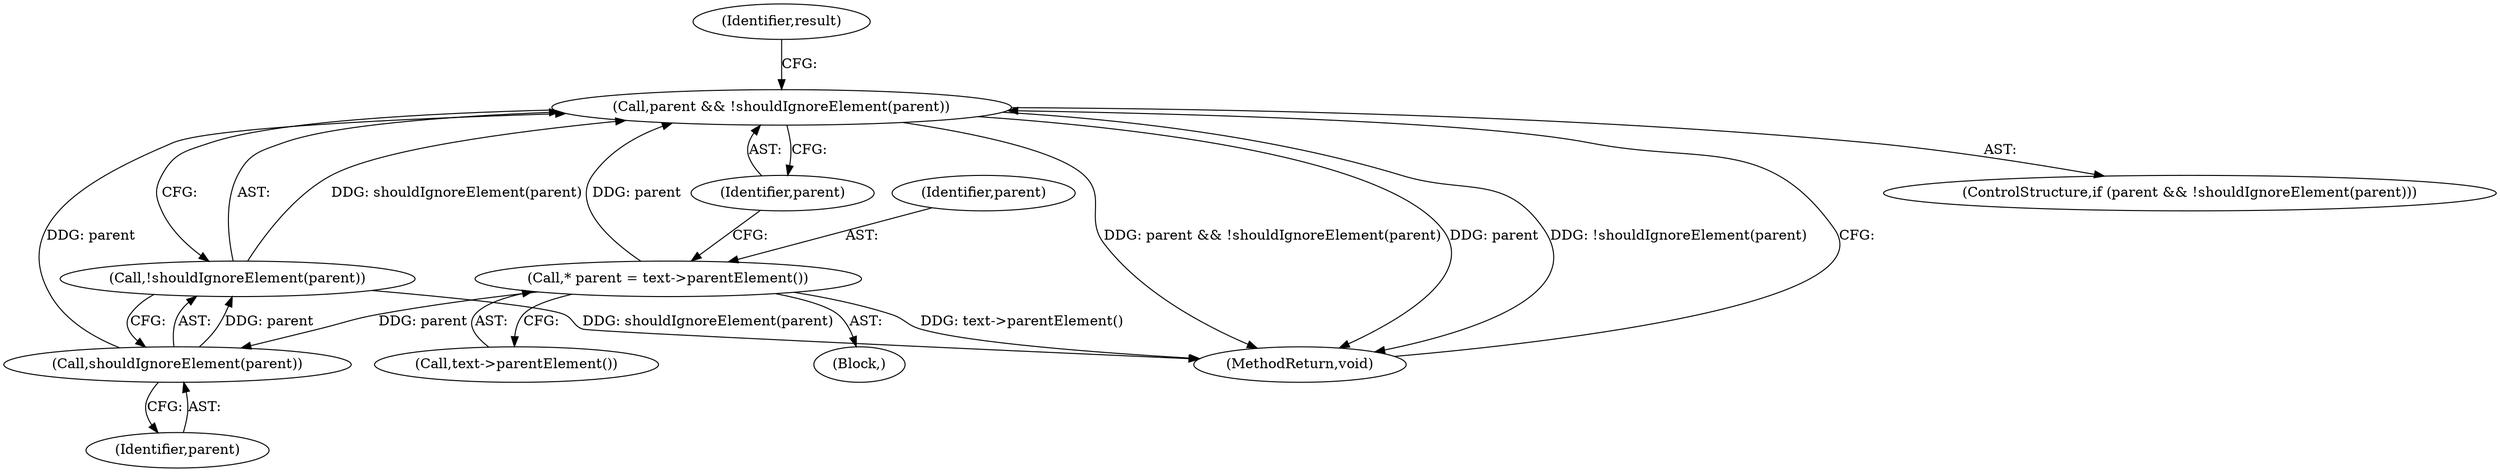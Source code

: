 digraph "0_Chrome_7f0126ff011142c8619b10a6e64d04d1745c503a_6@pointer" {
"1000109" [label="(Call,parent && !shouldIgnoreElement(parent))"];
"1000112" [label="(Call,shouldIgnoreElement(parent))"];
"1000105" [label="(Call,* parent = text->parentElement())"];
"1000111" [label="(Call,!shouldIgnoreElement(parent))"];
"1000107" [label="(Call,text->parentElement())"];
"1000117" [label="(MethodReturn,void)"];
"1000109" [label="(Call,parent && !shouldIgnoreElement(parent))"];
"1000112" [label="(Call,shouldIgnoreElement(parent))"];
"1000111" [label="(Call,!shouldIgnoreElement(parent))"];
"1000105" [label="(Call,* parent = text->parentElement())"];
"1000108" [label="(ControlStructure,if (parent && !shouldIgnoreElement(parent)))"];
"1000110" [label="(Identifier,parent)"];
"1000106" [label="(Identifier,parent)"];
"1000115" [label="(Identifier,result)"];
"1000113" [label="(Identifier,parent)"];
"1000103" [label="(Block,)"];
"1000109" -> "1000108"  [label="AST: "];
"1000109" -> "1000110"  [label="CFG: "];
"1000109" -> "1000111"  [label="CFG: "];
"1000110" -> "1000109"  [label="AST: "];
"1000111" -> "1000109"  [label="AST: "];
"1000115" -> "1000109"  [label="CFG: "];
"1000117" -> "1000109"  [label="CFG: "];
"1000109" -> "1000117"  [label="DDG: parent && !shouldIgnoreElement(parent)"];
"1000109" -> "1000117"  [label="DDG: parent"];
"1000109" -> "1000117"  [label="DDG: !shouldIgnoreElement(parent)"];
"1000112" -> "1000109"  [label="DDG: parent"];
"1000105" -> "1000109"  [label="DDG: parent"];
"1000111" -> "1000109"  [label="DDG: shouldIgnoreElement(parent)"];
"1000112" -> "1000111"  [label="AST: "];
"1000112" -> "1000113"  [label="CFG: "];
"1000113" -> "1000112"  [label="AST: "];
"1000111" -> "1000112"  [label="CFG: "];
"1000112" -> "1000111"  [label="DDG: parent"];
"1000105" -> "1000112"  [label="DDG: parent"];
"1000105" -> "1000103"  [label="AST: "];
"1000105" -> "1000107"  [label="CFG: "];
"1000106" -> "1000105"  [label="AST: "];
"1000107" -> "1000105"  [label="AST: "];
"1000110" -> "1000105"  [label="CFG: "];
"1000105" -> "1000117"  [label="DDG: text->parentElement()"];
"1000111" -> "1000117"  [label="DDG: shouldIgnoreElement(parent)"];
}
